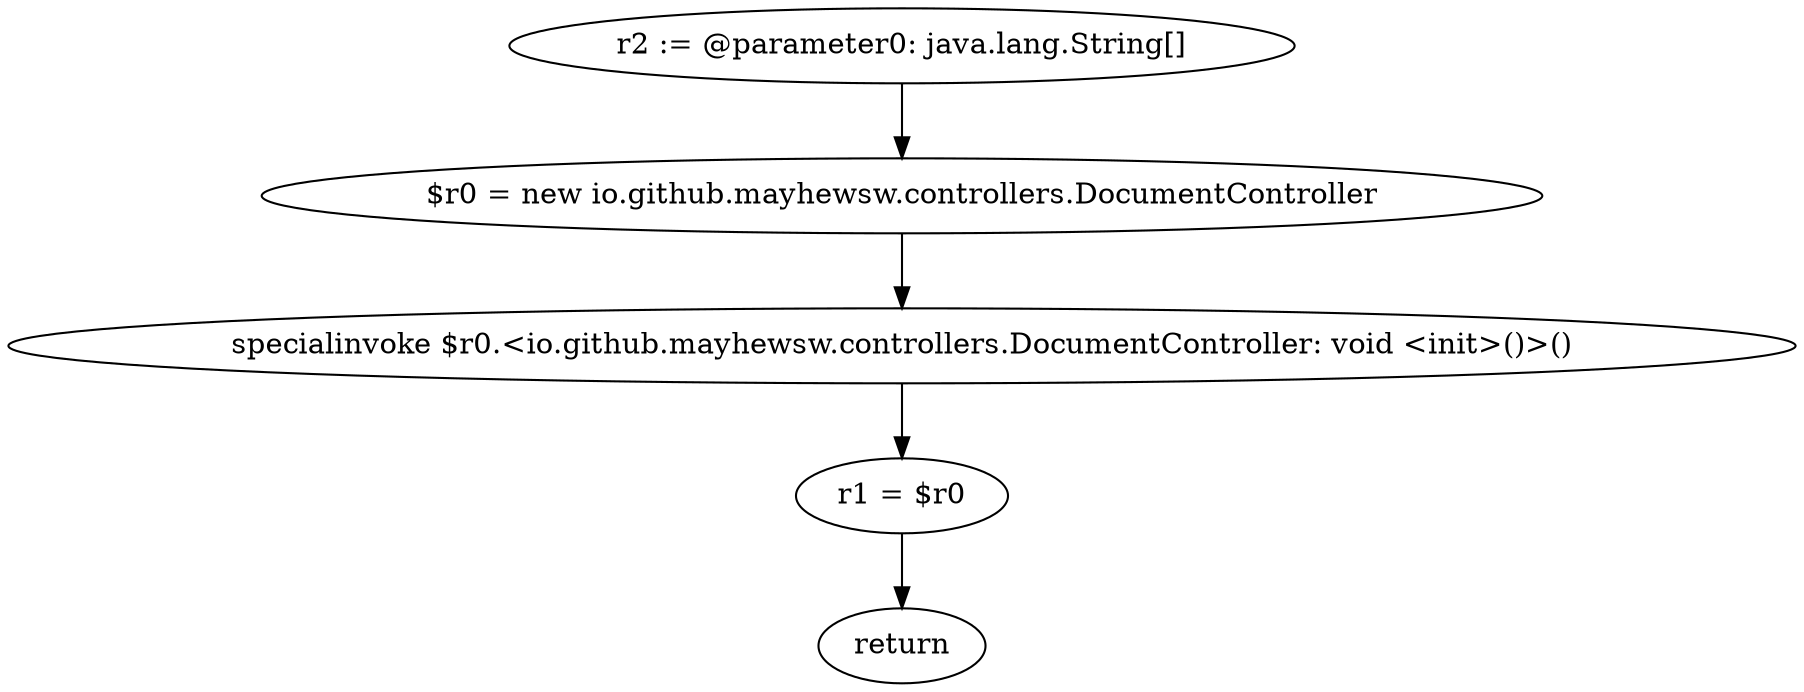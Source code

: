 digraph "unitGraph" {
    "r2 := @parameter0: java.lang.String[]"
    "$r0 = new io.github.mayhewsw.controllers.DocumentController"
    "specialinvoke $r0.<io.github.mayhewsw.controllers.DocumentController: void <init>()>()"
    "r1 = $r0"
    "return"
    "r2 := @parameter0: java.lang.String[]"->"$r0 = new io.github.mayhewsw.controllers.DocumentController";
    "$r0 = new io.github.mayhewsw.controllers.DocumentController"->"specialinvoke $r0.<io.github.mayhewsw.controllers.DocumentController: void <init>()>()";
    "specialinvoke $r0.<io.github.mayhewsw.controllers.DocumentController: void <init>()>()"->"r1 = $r0";
    "r1 = $r0"->"return";
}

